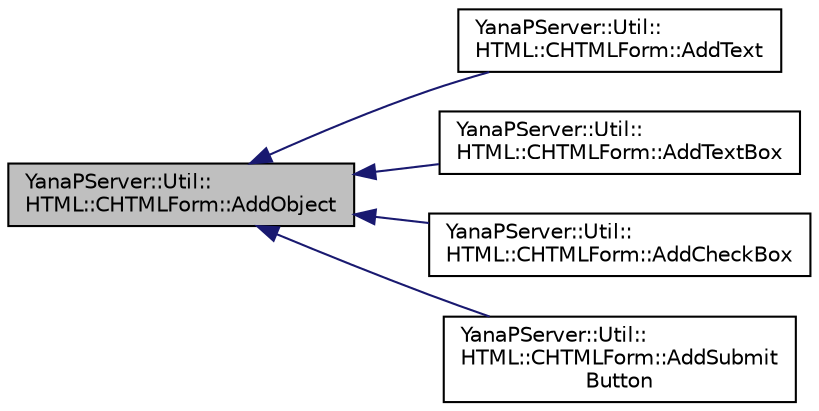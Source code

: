 digraph "YanaPServer::Util::HTML::CHTMLForm::AddObject"
{
  edge [fontname="Helvetica",fontsize="10",labelfontname="Helvetica",labelfontsize="10"];
  node [fontname="Helvetica",fontsize="10",shape=record];
  rankdir="LR";
  Node7 [label="YanaPServer::Util::\lHTML::CHTMLForm::AddObject",height=0.2,width=0.4,color="black", fillcolor="grey75", style="filled", fontcolor="black"];
  Node7 -> Node8 [dir="back",color="midnightblue",fontsize="10",style="solid",fontname="Helvetica"];
  Node8 [label="YanaPServer::Util::\lHTML::CHTMLForm::AddText",height=0.2,width=0.4,color="black", fillcolor="white", style="filled",URL="$class_yana_p_server_1_1_util_1_1_h_t_m_l_1_1_c_h_t_m_l_form.html#a951b41a6b9f4bbfd58b634df4637db6b",tooltip="単純なテキストを追加 "];
  Node7 -> Node9 [dir="back",color="midnightblue",fontsize="10",style="solid",fontname="Helvetica"];
  Node9 [label="YanaPServer::Util::\lHTML::CHTMLForm::AddTextBox",height=0.2,width=0.4,color="black", fillcolor="white", style="filled",URL="$class_yana_p_server_1_1_util_1_1_h_t_m_l_1_1_c_h_t_m_l_form.html#a990c3ade56382c6a5eb670d06e77732d",tooltip="テキストボックスを追加 "];
  Node7 -> Node10 [dir="back",color="midnightblue",fontsize="10",style="solid",fontname="Helvetica"];
  Node10 [label="YanaPServer::Util::\lHTML::CHTMLForm::AddCheckBox",height=0.2,width=0.4,color="black", fillcolor="white", style="filled",URL="$class_yana_p_server_1_1_util_1_1_h_t_m_l_1_1_c_h_t_m_l_form.html#a4edc19d2c104966dd1316db32b50bc98",tooltip="チェックボックスを追加 "];
  Node7 -> Node11 [dir="back",color="midnightblue",fontsize="10",style="solid",fontname="Helvetica"];
  Node11 [label="YanaPServer::Util::\lHTML::CHTMLForm::AddSubmit\lButton",height=0.2,width=0.4,color="black", fillcolor="white", style="filled",URL="$class_yana_p_server_1_1_util_1_1_h_t_m_l_1_1_c_h_t_m_l_form.html#ab33ea79634fa900fce8429e488556438",tooltip="送信ボタンを追加 "];
}
